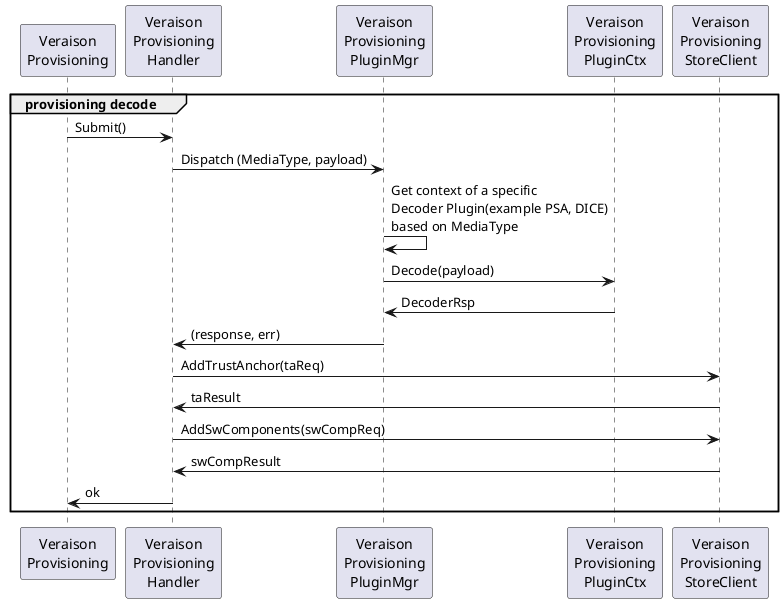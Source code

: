 @startuml

participant "Veraison\nProvisioning" as PROV order 30
participant "Veraison\nProvisioning\nHandler" as Handler order 35
participant "Veraison\nProvisioning\nPluginMgr" as DecodePluginMgr order 40
participant "Veraison\nProvisioning\nPluginCtx" as Ctx order 45
participant "Veraison\nProvisioning\nStoreClient" as Sc order 50

group provisioning decode
	PROV -> Handler: Submit()
    	Handler -> DecodePluginMgr : Dispatch (MediaType, payload)
	DecodePluginMgr -> DecodePluginMgr : Get context of a specific\nDecoder Plugin(example PSA, DICE)\nbased on MediaType
	DecodePluginMgr -> Ctx : Decode(payload)
	Ctx -> DecodePluginMgr : DecoderRsp
    	DecodePluginMgr -> Handler : (response, err)
	Handler -> Sc : AddTrustAnchor(taReq)
	Sc -> Handler : taResult
	Handler -> Sc : AddSwComponents(swCompReq)
	Sc -> Handler : swCompResult
	Handler -> PROV: ok
end

@enduml